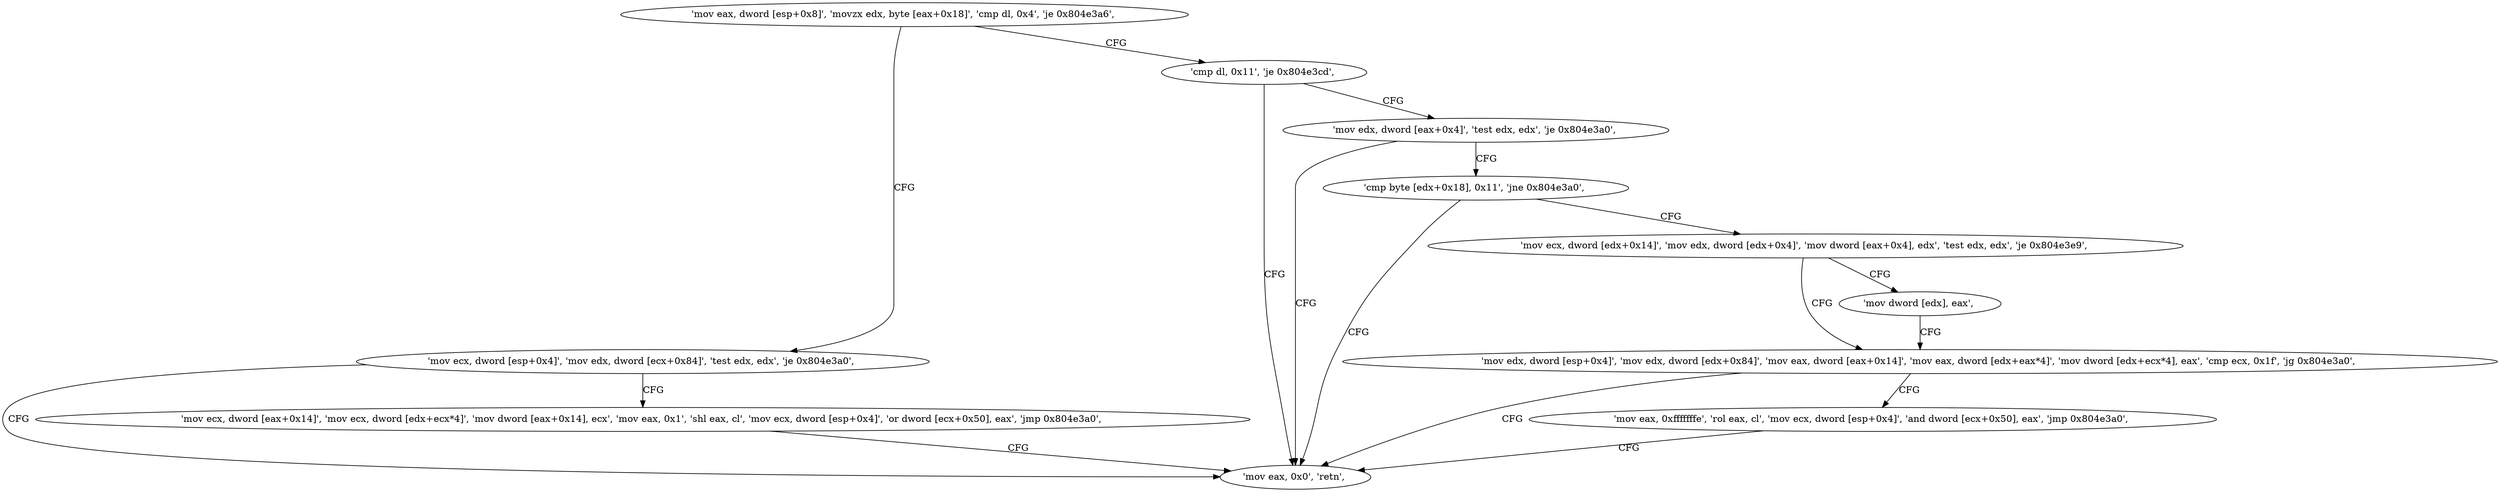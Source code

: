 digraph "func" {
"134538126" [label = "'mov eax, dword [esp+0x8]', 'movzx edx, byte [eax+0x18]', 'cmp dl, 0x4', 'je 0x804e3a6', " ]
"134538150" [label = "'mov ecx, dword [esp+0x4]', 'mov edx, dword [ecx+0x84]', 'test edx, edx', 'je 0x804e3a0', " ]
"134538139" [label = "'cmp dl, 0x11', 'je 0x804e3cd', " ]
"134538144" [label = "'mov eax, 0x0', 'retn', " ]
"134538164" [label = "'mov ecx, dword [eax+0x14]', 'mov ecx, dword [edx+ecx*4]', 'mov dword [eax+0x14], ecx', 'mov eax, 0x1', 'shl eax, cl', 'mov ecx, dword [esp+0x4]', 'or dword [ecx+0x50], eax', 'jmp 0x804e3a0', " ]
"134538189" [label = "'mov edx, dword [eax+0x4]', 'test edx, edx', 'je 0x804e3a0', " ]
"134538196" [label = "'cmp byte [edx+0x18], 0x11', 'jne 0x804e3a0', " ]
"134538202" [label = "'mov ecx, dword [edx+0x14]', 'mov edx, dword [edx+0x4]', 'mov dword [eax+0x4], edx', 'test edx, edx', 'je 0x804e3e9', " ]
"134538217" [label = "'mov edx, dword [esp+0x4]', 'mov edx, dword [edx+0x84]', 'mov eax, dword [eax+0x14]', 'mov eax, dword [edx+eax*4]', 'mov dword [edx+ecx*4], eax', 'cmp ecx, 0x1f', 'jg 0x804e3a0', " ]
"134538215" [label = "'mov dword [edx], eax', " ]
"134538241" [label = "'mov eax, 0xfffffffe', 'rol eax, cl', 'mov ecx, dword [esp+0x4]', 'and dword [ecx+0x50], eax', 'jmp 0x804e3a0', " ]
"134538126" -> "134538150" [ label = "CFG" ]
"134538126" -> "134538139" [ label = "CFG" ]
"134538150" -> "134538144" [ label = "CFG" ]
"134538150" -> "134538164" [ label = "CFG" ]
"134538139" -> "134538189" [ label = "CFG" ]
"134538139" -> "134538144" [ label = "CFG" ]
"134538164" -> "134538144" [ label = "CFG" ]
"134538189" -> "134538144" [ label = "CFG" ]
"134538189" -> "134538196" [ label = "CFG" ]
"134538196" -> "134538144" [ label = "CFG" ]
"134538196" -> "134538202" [ label = "CFG" ]
"134538202" -> "134538217" [ label = "CFG" ]
"134538202" -> "134538215" [ label = "CFG" ]
"134538217" -> "134538144" [ label = "CFG" ]
"134538217" -> "134538241" [ label = "CFG" ]
"134538215" -> "134538217" [ label = "CFG" ]
"134538241" -> "134538144" [ label = "CFG" ]
}
